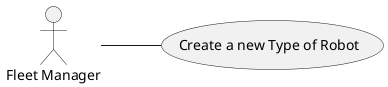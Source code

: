 @startuml

left to right direction

(Create a new Type of Robot) as (x)

:Fleet Manager: as CM

CM -- (x)

@enduml
